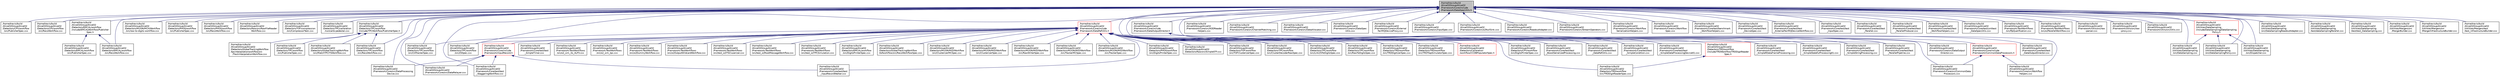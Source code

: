 digraph "/home/travis/build/AliceO2Group/AliceO2/Framework/Core/include/Framework/DataSpecUtils.h"
{
 // INTERACTIVE_SVG=YES
  bgcolor="transparent";
  edge [fontname="Helvetica",fontsize="10",labelfontname="Helvetica",labelfontsize="10"];
  node [fontname="Helvetica",fontsize="10",shape=record];
  Node41 [label="/home/travis/build\l/AliceO2Group/AliceO2\l/Framework/Core/include\l/Framework/DataSpecUtils.h",height=0.2,width=0.4,color="black", fillcolor="grey75", style="filled", fontcolor="black"];
  Node41 -> Node42 [dir="back",color="midnightblue",fontsize="10",style="solid",fontname="Helvetica"];
  Node42 [label="/home/travis/build\l/AliceO2Group/AliceO2\l/Detectors/CPV/workflow\l/src/PublisherSpec.cxx",height=0.2,width=0.4,color="black",URL="$df/d2e/CPV_2workflow_2src_2PublisherSpec_8cxx.html"];
  Node41 -> Node43 [dir="back",color="midnightblue",fontsize="10",style="solid",fontname="Helvetica"];
  Node43 [label="/home/travis/build\l/AliceO2Group/AliceO2\l/Detectors/CPV/workflow\l/src/RecoWorkflow.cxx",height=0.2,width=0.4,color="black",URL="$dd/d16/CPV_2workflow_2src_2RecoWorkflow_8cxx.html"];
  Node41 -> Node44 [dir="back",color="midnightblue",fontsize="10",style="solid",fontname="Helvetica"];
  Node44 [label="/home/travis/build\l/AliceO2Group/AliceO2\l/Detectors/EMCAL/workflow\l/include/EMCALWorkflow/Publisher\lSpec.h",height=0.2,width=0.4,color="black",URL="$d2/d55/EMCAL_2workflow_2include_2EMCALWorkflow_2PublisherSpec_8h.html"];
  Node44 -> Node45 [dir="back",color="midnightblue",fontsize="10",style="solid",fontname="Helvetica"];
  Node45 [label="/home/travis/build\l/AliceO2Group/AliceO2\l/Detectors/EMCAL/workflow\l/src/PublisherSpec.cxx",height=0.2,width=0.4,color="black",URL="$d4/d71/EMCAL_2workflow_2src_2PublisherSpec_8cxx.html"];
  Node44 -> Node46 [dir="back",color="midnightblue",fontsize="10",style="solid",fontname="Helvetica"];
  Node46 [label="/home/travis/build\l/AliceO2Group/AliceO2\l/Detectors/EMCAL/workflow\l/src/RecoWorkflow.cxx",height=0.2,width=0.4,color="black",URL="$d2/dbf/EMCAL_2workflow_2src_2RecoWorkflow_8cxx.html"];
  Node41 -> Node46 [dir="back",color="midnightblue",fontsize="10",style="solid",fontname="Helvetica"];
  Node41 -> Node47 [dir="back",color="midnightblue",fontsize="10",style="solid",fontname="Helvetica"];
  Node47 [label="/home/travis/build\l/AliceO2Group/AliceO2\l/Detectors/MUON/MCH/Workflow\l/src/raw-to-digits-workflow.cxx",height=0.2,width=0.4,color="black",URL="$d2/dc6/raw-to-digits-workflow_8cxx.html",tooltip="This is an executable that runs the decoding via DPL. "];
  Node41 -> Node48 [dir="back",color="midnightblue",fontsize="10",style="solid",fontname="Helvetica"];
  Node48 [label="/home/travis/build\l/AliceO2Group/AliceO2\l/Detectors/PHOS/workflow\l/src/PublisherSpec.cxx",height=0.2,width=0.4,color="black",URL="$d1/d8d/PHOS_2workflow_2src_2PublisherSpec_8cxx.html"];
  Node41 -> Node49 [dir="back",color="midnightblue",fontsize="10",style="solid",fontname="Helvetica"];
  Node49 [label="/home/travis/build\l/AliceO2Group/AliceO2\l/Detectors/PHOS/workflow\l/src/RecoWorkflow.cxx",height=0.2,width=0.4,color="black",URL="$d8/d7e/PHOS_2workflow_2src_2RecoWorkflow_8cxx.html"];
  Node41 -> Node50 [dir="back",color="midnightblue",fontsize="10",style="solid",fontname="Helvetica"];
  Node50 [label="/home/travis/build\l/AliceO2Group/AliceO2\l/Detectors/Raw/src/RawFileReader\lWorkflow.cxx",height=0.2,width=0.4,color="black",URL="$d3/d87/RawFileReaderWorkflow_8cxx.html"];
  Node41 -> Node51 [dir="back",color="midnightblue",fontsize="10",style="solid",fontname="Helvetica"];
  Node51 [label="/home/travis/build\l/AliceO2Group/AliceO2\l/Detectors/TOF/compression\l/src/CompressorTask.cxx",height=0.2,width=0.4,color="black",URL="$d7/d8c/CompressorTask_8cxx.html",tooltip="TOF raw data compressor task. "];
  Node41 -> Node52 [dir="back",color="midnightblue",fontsize="10",style="solid",fontname="Helvetica"];
  Node52 [label="/home/travis/build\l/AliceO2Group/AliceO2\l/Detectors/TPC/calibration\l/run/calib-pedestal.cxx",height=0.2,width=0.4,color="black",URL="$dd/d58/calib-pedestal_8cxx.html"];
  Node41 -> Node53 [dir="back",color="midnightblue",fontsize="10",style="solid",fontname="Helvetica"];
  Node53 [label="/home/travis/build\l/AliceO2Group/AliceO2\l/Detectors/TPC/workflow\l/include/TPCWorkflow/PublisherSpec.h",height=0.2,width=0.4,color="black",URL="$d9/d4e/TPC_2workflow_2include_2TPCWorkflow_2PublisherSpec_8h.html"];
  Node53 -> Node54 [dir="back",color="midnightblue",fontsize="10",style="solid",fontname="Helvetica"];
  Node54 [label="/home/travis/build\l/AliceO2Group/AliceO2\l/Detectors/GlobalTrackingWorkflow\l/src/MatchTPCITSWorkflow.cxx",height=0.2,width=0.4,color="black",URL="$d5/db4/MatchTPCITSWorkflow_8cxx.html"];
  Node53 -> Node55 [dir="back",color="midnightblue",fontsize="10",style="solid",fontname="Helvetica"];
  Node55 [label="/home/travis/build\l/AliceO2Group/AliceO2\l/Detectors/GlobalTrackingWorkflow\l/tpcinterpolationworkflow/src\l/TrackInterpolationWorkflow.cxx",height=0.2,width=0.4,color="black",URL="$d1/d67/TrackInterpolationWorkflow_8cxx.html"];
  Node53 -> Node56 [dir="back",color="midnightblue",fontsize="10",style="solid",fontname="Helvetica"];
  Node56 [label="/home/travis/build\l/AliceO2Group/AliceO2\l/Detectors/TPC/workflow\l/src/PublisherSpec.cxx",height=0.2,width=0.4,color="black",URL="$d4/dac/TPC_2workflow_2src_2PublisherSpec_8cxx.html"];
  Node53 -> Node57 [dir="back",color="midnightblue",fontsize="10",style="solid",fontname="Helvetica"];
  Node57 [label="/home/travis/build\l/AliceO2Group/AliceO2\l/Detectors/TPC/workflow\l/src/RecoWorkflow.cxx",height=0.2,width=0.4,color="black",URL="$d0/d80/TPC_2workflow_2src_2RecoWorkflow_8cxx.html"];
  Node41 -> Node58 [dir="back",color="midnightblue",fontsize="10",style="solid",fontname="Helvetica"];
  Node58 [label="/home/travis/build\l/AliceO2Group/AliceO2\l/Detectors/TPC/workflow\l/src/CATrackerSpec.cxx",height=0.2,width=0.4,color="black",URL="$da/d78/CATrackerSpec_8cxx.html",tooltip="Processor spec for running TPC CA tracking. "];
  Node41 -> Node57 [dir="back",color="midnightblue",fontsize="10",style="solid",fontname="Helvetica"];
  Node41 -> Node59 [dir="back",color="midnightblue",fontsize="10",style="solid",fontname="Helvetica"];
  Node59 [label="/home/travis/build\l/AliceO2Group/AliceO2\l/Detectors/TPC/workflow\l/src/ZSSpec.cxx",height=0.2,width=0.4,color="black",URL="$d2/dbc/ZSSpec_8cxx.html"];
  Node41 -> Node60 [dir="back",color="midnightblue",fontsize="10",style="solid",fontname="Helvetica"];
  Node60 [label="/home/travis/build\l/AliceO2Group/AliceO2\l/Framework/Core/include\l/Framework/DataOutputDirector.h",height=0.2,width=0.4,color="black",URL="$d4/d61/DataOutputDirector_8h.html"];
  Node60 -> Node61 [dir="back",color="midnightblue",fontsize="10",style="solid",fontname="Helvetica"];
  Node61 [label="/home/travis/build\l/AliceO2Group/AliceO2\l/Framework/Core/include\l/Framework/CommonDataProcessors.h",height=0.2,width=0.4,color="red",URL="$d6/d58/CommonDataProcessors_8h.html"];
  Node61 -> Node62 [dir="back",color="midnightblue",fontsize="10",style="solid",fontname="Helvetica"];
  Node62 [label="/home/travis/build\l/AliceO2Group/AliceO2\l/Framework/Core/src/CommonData\lProcessors.cxx",height=0.2,width=0.4,color="black",URL="$df/d93/CommonDataProcessors_8cxx.html"];
  Node61 -> Node63 [dir="back",color="midnightblue",fontsize="10",style="solid",fontname="Helvetica"];
  Node63 [label="/home/travis/build\l/AliceO2Group/AliceO2\l/Framework/Core/src/Workflow\lHelpers.cxx",height=0.2,width=0.4,color="black",URL="$dc/da7/WorkflowHelpers_8cxx.html"];
  Node60 -> Node67 [dir="back",color="midnightblue",fontsize="10",style="solid",fontname="Helvetica"];
  Node67 [label="/home/travis/build\l/AliceO2Group/AliceO2\l/Framework/Core/src/DataOutput\lDirector.cxx",height=0.2,width=0.4,color="black",URL="$db/d61/DataOutputDirector_8cxx.html"];
  Node60 -> Node68 [dir="back",color="midnightblue",fontsize="10",style="solid",fontname="Helvetica"];
  Node68 [label="/home/travis/build\l/AliceO2Group/AliceO2\l/Framework/Core/test/test\l_DataOutputDirector.cxx",height=0.2,width=0.4,color="black",URL="$d8/de2/test__DataOutputDirector_8cxx.html"];
  Node41 -> Node69 [dir="back",color="midnightblue",fontsize="10",style="solid",fontname="Helvetica"];
  Node69 [label="/home/travis/build\l/AliceO2Group/AliceO2\l/Framework/Core/include\l/Framework/DataRefUtils.h",height=0.2,width=0.4,color="red",URL="$d5/db8/DataRefUtils_8h.html"];
  Node69 -> Node70 [dir="back",color="midnightblue",fontsize="10",style="solid",fontname="Helvetica"];
  Node70 [label="/home/travis/build\l/AliceO2Group/AliceO2\l/Detectors/Calibration\l/workflow/CCDBPopulatorSpec.h",height=0.2,width=0.4,color="red",URL="$df/df4/CCDBPopulatorSpec_8h.html"];
  Node69 -> Node72 [dir="back",color="midnightblue",fontsize="10",style="solid",fontname="Helvetica"];
  Node72 [label="/home/travis/build\l/AliceO2Group/AliceO2\l/Detectors/CPV/workflow\l/src/DigitsPrinterSpec.cxx",height=0.2,width=0.4,color="black",URL="$d1/d97/CPV_2workflow_2src_2DigitsPrinterSpec_8cxx.html"];
  Node69 -> Node73 [dir="back",color="midnightblue",fontsize="10",style="solid",fontname="Helvetica"];
  Node73 [label="/home/travis/build\l/AliceO2Group/AliceO2\l/Detectors/EMCAL/workflow\l/src/DigitsPrinterSpec.cxx",height=0.2,width=0.4,color="black",URL="$db/dd5/EMCAL_2workflow_2src_2DigitsPrinterSpec_8cxx.html"];
  Node69 -> Node74 [dir="back",color="midnightblue",fontsize="10",style="solid",fontname="Helvetica"];
  Node74 [label="/home/travis/build\l/AliceO2Group/AliceO2\l/Detectors/GlobalTrackingWorkflow\l/tofworkflow/src/RecoWorkflowSpec.cxx",height=0.2,width=0.4,color="black",URL="$d8/d84/RecoWorkflowSpec_8cxx.html"];
  Node69 -> Node75 [dir="back",color="midnightblue",fontsize="10",style="solid",fontname="Helvetica"];
  Node75 [label="/home/travis/build\l/AliceO2Group/AliceO2\l/Detectors/MUON/MID/Workflow\l/src/ClusterizerMCSpec.cxx",height=0.2,width=0.4,color="black",URL="$d3/d1e/ClusterizerMCSpec_8cxx.html",tooltip="Data processor spec for MID MC clustering device. "];
  Node69 -> Node76 [dir="back",color="midnightblue",fontsize="10",style="solid",fontname="Helvetica"];
  Node76 [label="/home/travis/build\l/AliceO2Group/AliceO2\l/Detectors/MUON/MID/Workflow\l/src/ClusterizerSpec.cxx",height=0.2,width=0.4,color="black",URL="$d6/d57/MUON_2MID_2Workflow_2src_2ClusterizerSpec_8cxx.html",tooltip="Data processor spec for MID clustering device. "];
  Node69 -> Node77 [dir="back",color="midnightblue",fontsize="10",style="solid",fontname="Helvetica"];
  Node77 [label="/home/travis/build\l/AliceO2Group/AliceO2\l/Detectors/MUON/MID/Workflow\l/src/RawWriterSpec.cxx",height=0.2,width=0.4,color="black",URL="$db/dd6/RawWriterSpec_8cxx.html",tooltip="Digits to raw converter spec for MID. "];
  Node69 -> Node78 [dir="back",color="midnightblue",fontsize="10",style="solid",fontname="Helvetica"];
  Node78 [label="/home/travis/build\l/AliceO2Group/AliceO2\l/Detectors/MUON/MID/Workflow\l/src/TrackerMCSpec.cxx",height=0.2,width=0.4,color="black",URL="$da/d28/TrackerMCSpec_8cxx.html",tooltip="Data processor spec for MID MC tracker device. "];
  Node69 -> Node79 [dir="back",color="midnightblue",fontsize="10",style="solid",fontname="Helvetica"];
  Node79 [label="/home/travis/build\l/AliceO2Group/AliceO2\l/Detectors/MUON/MID/Workflow\l/src/TrackerSpec.cxx",height=0.2,width=0.4,color="black",URL="$db/da5/MUON_2MID_2Workflow_2src_2TrackerSpec_8cxx.html",tooltip="Data processor spec for MID tracker device. "];
  Node69 -> Node80 [dir="back",color="midnightblue",fontsize="10",style="solid",fontname="Helvetica"];
  Node80 [label="/home/travis/build\l/AliceO2Group/AliceO2\l/Detectors/PHOS/workflow\l/src/DigitsPrinterSpec.cxx",height=0.2,width=0.4,color="black",URL="$df/dc5/PHOS_2workflow_2src_2DigitsPrinterSpec_8cxx.html"];
  Node69 -> Node81 [dir="back",color="midnightblue",fontsize="10",style="solid",fontname="Helvetica"];
  Node81 [label="/home/travis/build\l/AliceO2Group/AliceO2\l/Detectors/Raw/src/SimpleSTF.cxx",height=0.2,width=0.4,color="black",URL="$de/dc0/SimpleSTF_8cxx.html",tooltip="Mocked STF with InputRecord for standalone tests. "];
  Node69 -> Node82 [dir="back",color="midnightblue",fontsize="10",style="solid",fontname="Helvetica"];
  Node82 [label="/home/travis/build\l/AliceO2Group/AliceO2\l/Detectors/TOF/workflow\l/src/TOFClusterizerSpec.cxx",height=0.2,width=0.4,color="black",URL="$da/df1/TOFClusterizerSpec_8cxx.html"];
  Node69 -> Node58 [dir="back",color="midnightblue",fontsize="10",style="solid",fontname="Helvetica"];
  Node69 -> Node83 [dir="back",color="midnightblue",fontsize="10",style="solid",fontname="Helvetica"];
  Node83 [label="/home/travis/build\l/AliceO2Group/AliceO2\l/Detectors/TPC/workflow\l/src/ClusterDecoderRawSpec.cxx",height=0.2,width=0.4,color="black",URL="$d9/d7b/ClusterDecoderRawSpec_8cxx.html",tooltip="Processor spec for decoder of TPC raw cluster data. "];
  Node69 -> Node84 [dir="back",color="midnightblue",fontsize="10",style="solid",fontname="Helvetica"];
  Node84 [label="/home/travis/build\l/AliceO2Group/AliceO2\l/Detectors/TPC/workflow\l/src/LinkZSToDigitsSpec.cxx",height=0.2,width=0.4,color="black",URL="$dc/df5/LinkZSToDigitsSpec_8cxx.html"];
  Node69 -> Node85 [dir="back",color="midnightblue",fontsize="10",style="solid",fontname="Helvetica"];
  Node85 [label="/home/travis/build\l/AliceO2Group/AliceO2\l/Detectors/TPC/workflow\l/src/RawToDigitsSpec.cxx",height=0.2,width=0.4,color="black",URL="$d5/d78/RawToDigitsSpec_8cxx.html"];
  Node69 -> Node59 [dir="back",color="midnightblue",fontsize="10",style="solid",fontname="Helvetica"];
  Node69 -> Node86 [dir="back",color="midnightblue",fontsize="10",style="solid",fontname="Helvetica"];
  Node86 [label="/home/travis/build\l/AliceO2Group/AliceO2\l/Detectors/TRD/workflow\l/include/TRDWorkflow/TRDDigitReader\lSpec.h",height=0.2,width=0.4,color="red",URL="$df/d1b/TRDDigitReaderSpec_8h.html"];
  Node86 -> Node87 [dir="back",color="midnightblue",fontsize="10",style="solid",fontname="Helvetica"];
  Node87 [label="/home/travis/build\l/AliceO2Group/AliceO2\l/Detectors/TRD/workflow\l/src/TRDDigitReaderSpec.cxx",height=0.2,width=0.4,color="black",URL="$d7/da6/TRDDigitReaderSpec_8cxx.html"];
  Node69 -> Node89 [dir="back",color="midnightblue",fontsize="10",style="solid",fontname="Helvetica"];
  Node89 [label="/home/travis/build\l/AliceO2Group/AliceO2\l/Detectors/TRD/workflow\l/src/TRDDigitizerSpec.cxx",height=0.2,width=0.4,color="black",URL="$d6/df2/TRDDigitizerSpec_8cxx.html"];
  Node69 -> Node87 [dir="back",color="midnightblue",fontsize="10",style="solid",fontname="Helvetica"];
  Node69 -> Node90 [dir="back",color="midnightblue",fontsize="10",style="solid",fontname="Helvetica"];
  Node90 [label="/home/travis/build\l/AliceO2Group/AliceO2\l/Detectors/TRD/workflow\l/src/TRDTrapSimulatorSpec.cxx",height=0.2,width=0.4,color="black",URL="$dd/de7/TRDTrapSimulatorSpec_8cxx.html"];
  Node69 -> Node91 [dir="back",color="midnightblue",fontsize="10",style="solid",fontname="Helvetica"];
  Node91 [label="/home/travis/build\l/AliceO2Group/AliceO2\l/Framework/Core/include\l/Framework/InputRecord.h",height=0.2,width=0.4,color="red",URL="$d6/d5c/InputRecord_8h.html"];
  Node91 -> Node177 [dir="back",color="midnightblue",fontsize="10",style="solid",fontname="Helvetica"];
  Node177 [label="/home/travis/build\l/AliceO2Group/AliceO2\l/Framework/Core/src/DataProcessing\lDevice.cxx",height=0.2,width=0.4,color="black",URL="$db/dac/DataProcessingDevice_8cxx.html"];
  Node91 -> Node681 [dir="back",color="midnightblue",fontsize="10",style="solid",fontname="Helvetica"];
  Node681 [label="/home/travis/build\l/AliceO2Group/AliceO2\l/Framework/Core/src/DataRelayer.cxx",height=0.2,width=0.4,color="black",URL="$d1/d57/DataRelayer_8cxx.html"];
  Node91 -> Node592 [dir="back",color="midnightblue",fontsize="10",style="solid",fontname="Helvetica"];
  Node592 [label="/home/travis/build\l/AliceO2Group/AliceO2\l/Framework/Core/test/test\l_InputRecordWalker.cxx",height=0.2,width=0.4,color="black",URL="$dc/d05/test__InputRecordWalker_8cxx.html"];
  Node91 -> Node474 [dir="back",color="midnightblue",fontsize="10",style="solid",fontname="Helvetica"];
  Node474 [label="/home/travis/build\l/AliceO2Group/AliceO2\l/Framework/Core/test/test\l_StaggeringWorkflow.cxx",height=0.2,width=0.4,color="black",URL="$dd/d16/test__StaggeringWorkflow_8cxx.html"];
  Node69 -> Node519 [dir="back",color="midnightblue",fontsize="10",style="solid",fontname="Helvetica"];
  Node519 [label="/home/travis/build\l/AliceO2Group/AliceO2\l/Framework/Core/test/test\l_BoostSerializedProcessing.cxx",height=0.2,width=0.4,color="black",URL="$dc/d58/test__BoostSerializedProcessing_8cxx.html"];
  Node69 -> Node688 [dir="back",color="midnightblue",fontsize="10",style="solid",fontname="Helvetica"];
  Node688 [label="/home/travis/build\l/AliceO2Group/AliceO2\l/Framework/Core/test/test\l_DataRefUtils.cxx",height=0.2,width=0.4,color="black",URL="$dc/de9/test__DataRefUtils_8cxx.html"];
  Node69 -> Node592 [dir="back",color="midnightblue",fontsize="10",style="solid",fontname="Helvetica"];
  Node69 -> Node527 [dir="back",color="midnightblue",fontsize="10",style="solid",fontname="Helvetica"];
  Node527 [label="/home/travis/build\l/AliceO2Group/AliceO2\l/Framework/Core/test/test\l_ParallelPipeline.cxx",height=0.2,width=0.4,color="black",URL="$d8/d7e/test__ParallelPipeline_8cxx.html"];
  Node69 -> Node531 [dir="back",color="midnightblue",fontsize="10",style="solid",fontname="Helvetica"];
  Node531 [label="/home/travis/build\l/AliceO2Group/AliceO2\l/Framework/Core/test/test\l_SimpleCondition.cxx",height=0.2,width=0.4,color="black",URL="$df/d11/test__SimpleCondition_8cxx.html"];
  Node69 -> Node532 [dir="back",color="midnightblue",fontsize="10",style="solid",fontname="Helvetica"];
  Node532 [label="/home/travis/build\l/AliceO2Group/AliceO2\l/Framework/Core/test/test\l_SimpleDataProcessingDevice01.cxx",height=0.2,width=0.4,color="black",URL="$d5/d24/test__SimpleDataProcessingDevice01_8cxx.html"];
  Node69 -> Node533 [dir="back",color="midnightblue",fontsize="10",style="solid",fontname="Helvetica"];
  Node533 [label="/home/travis/build\l/AliceO2Group/AliceO2\l/Framework/Core/test/test\l_SimpleRDataFrameProcessing.cxx",height=0.2,width=0.4,color="black",URL="$da/d97/test__SimpleRDataFrameProcessing_8cxx.html"];
  Node69 -> Node534 [dir="back",color="midnightblue",fontsize="10",style="solid",fontname="Helvetica"];
  Node534 [label="/home/travis/build\l/AliceO2Group/AliceO2\l/Framework/Core/test/test\l_SimpleStatefulProcessing01.cxx",height=0.2,width=0.4,color="black",URL="$da/d12/test__SimpleStatefulProcessing01_8cxx.html"];
  Node69 -> Node535 [dir="back",color="midnightblue",fontsize="10",style="solid",fontname="Helvetica"];
  Node535 [label="/home/travis/build\l/AliceO2Group/AliceO2\l/Framework/Core/test/test\l_SimpleStringProcessing.cxx",height=0.2,width=0.4,color="black",URL="$d4/d92/test__SimpleStringProcessing_8cxx.html"];
  Node69 -> Node536 [dir="back",color="midnightblue",fontsize="10",style="solid",fontname="Helvetica"];
  Node536 [label="/home/travis/build\l/AliceO2Group/AliceO2\l/Framework/Core/test/test\l_SimpleTimer.cxx",height=0.2,width=0.4,color="black",URL="$db/d3e/test__SimpleTimer_8cxx.html"];
  Node69 -> Node594 [dir="back",color="midnightblue",fontsize="10",style="solid",fontname="Helvetica"];
  Node594 [label="/home/travis/build\l/AliceO2Group/AliceO2\l/Framework/TestWorkflows\l/src/o2_sim_its_ALP3.cxx",height=0.2,width=0.4,color="black",URL="$dd/d2b/o2__sim__its__ALP3_8cxx.html"];
  Node69 -> Node595 [dir="back",color="midnightblue",fontsize="10",style="solid",fontname="Helvetica"];
  Node595 [label="/home/travis/build\l/AliceO2Group/AliceO2\l/Framework/TestWorkflows\l/src/o2_sim_tpc.cxx",height=0.2,width=0.4,color="black",URL="$d7/d11/o2__sim__tpc_8cxx.html"];
  Node69 -> Node545 [dir="back",color="midnightblue",fontsize="10",style="solid",fontname="Helvetica"];
  Node545 [label="/home/travis/build\l/AliceO2Group/AliceO2\l/Framework/TestWorkflows\l/src/o2DummyWorkflow.cxx",height=0.2,width=0.4,color="black",URL="$da/dfd/o2DummyWorkflow_8cxx.html"];
  Node69 -> Node477 [dir="back",color="midnightblue",fontsize="10",style="solid",fontname="Helvetica"];
  Node477 [label="/home/travis/build\l/AliceO2Group/AliceO2\l/Framework/TestWorkflows\l/src/o2OutputWildcardWorkflow.cxx",height=0.2,width=0.4,color="black",URL="$d1/d91/o2OutputWildcardWorkflow_8cxx.html"];
  Node69 -> Node550 [dir="back",color="midnightblue",fontsize="10",style="solid",fontname="Helvetica"];
  Node550 [label="/home/travis/build\l/AliceO2Group/AliceO2\l/Framework/TestWorkflows\l/src/test_o2ITSCluserizer.cxx",height=0.2,width=0.4,color="black",URL="$db/dbe/test__o2ITSCluserizer_8cxx.html"];
  Node69 -> Node551 [dir="back",color="midnightblue",fontsize="10",style="solid",fontname="Helvetica"];
  Node551 [label="/home/travis/build\l/AliceO2Group/AliceO2\l/Framework/TestWorkflows\l/src/test_o2RootMessageWorkflow.cxx",height=0.2,width=0.4,color="black",URL="$d6/d4c/test__o2RootMessageWorkflow_8cxx.html"];
  Node69 -> Node552 [dir="back",color="midnightblue",fontsize="10",style="solid",fontname="Helvetica"];
  Node552 [label="/home/travis/build\l/AliceO2Group/AliceO2\l/Framework/TestWorkflows\l/src/test_o2TPCSimulation.cxx",height=0.2,width=0.4,color="black",URL="$d1/d09/test__o2TPCSimulation_8cxx.html"];
  Node41 -> Node174 [dir="back",color="midnightblue",fontsize="10",style="solid",fontname="Helvetica"];
  Node174 [label="/home/travis/build\l/AliceO2Group/AliceO2\l/Framework/Core/src/AODReader\lHelpers.cxx",height=0.2,width=0.4,color="black",URL="$d4/dc5/AODReaderHelpers_8cxx.html"];
  Node41 -> Node690 [dir="back",color="midnightblue",fontsize="10",style="solid",fontname="Helvetica"];
  Node690 [label="/home/travis/build\l/AliceO2Group/AliceO2\l/Framework/Core/src/ChannelMatching.cxx",height=0.2,width=0.4,color="black",URL="$d6/d34/ChannelMatching_8cxx.html"];
  Node41 -> Node62 [dir="back",color="midnightblue",fontsize="10",style="solid",fontname="Helvetica"];
  Node41 -> Node691 [dir="back",color="midnightblue",fontsize="10",style="solid",fontname="Helvetica"];
  Node691 [label="/home/travis/build\l/AliceO2Group/AliceO2\l/Framework/Core/src/DataAllocator.cxx",height=0.2,width=0.4,color="black",URL="$db/d9d/DataAllocator_8cxx.html"];
  Node41 -> Node177 [dir="back",color="midnightblue",fontsize="10",style="solid",fontname="Helvetica"];
  Node41 -> Node681 [dir="back",color="midnightblue",fontsize="10",style="solid",fontname="Helvetica"];
  Node41 -> Node692 [dir="back",color="midnightblue",fontsize="10",style="solid",fontname="Helvetica"];
  Node692 [label="/home/travis/build\l/AliceO2Group/AliceO2\l/Framework/Core/src/DataSpec\lUtils.cxx",height=0.2,width=0.4,color="black",URL="$d4/dab/DataSpecUtils_8cxx.html"];
  Node41 -> Node455 [dir="back",color="midnightblue",fontsize="10",style="solid",fontname="Helvetica"];
  Node455 [label="/home/travis/build\l/AliceO2Group/AliceO2\l/Framework/Core/src/External\lFairMQDeviceProxy.cxx",height=0.2,width=0.4,color="black",URL="$dc/df3/ExternalFairMQDeviceProxy_8cxx.html"];
  Node41 -> Node693 [dir="back",color="midnightblue",fontsize="10",style="solid",fontname="Helvetica"];
  Node693 [label="/home/travis/build\l/AliceO2Group/AliceO2\l/Framework/Core/src/InputSpec.cxx",height=0.2,width=0.4,color="black",URL="$d6/dda/InputSpec_8cxx.html"];
  Node41 -> Node518 [dir="back",color="midnightblue",fontsize="10",style="solid",fontname="Helvetica"];
  Node518 [label="/home/travis/build\l/AliceO2Group/AliceO2\l/Framework/Core/src/o2NullSink.cxx",height=0.2,width=0.4,color="black",URL="$db/d7a/o2NullSink_8cxx.html"];
  Node41 -> Node489 [dir="back",color="midnightblue",fontsize="10",style="solid",fontname="Helvetica"];
  Node489 [label="/home/travis/build\l/AliceO2Group/AliceO2\l/Framework/Core/src/ReadoutAdapter.cxx",height=0.2,width=0.4,color="black",URL="$da/df2/ReadoutAdapter_8cxx.html"];
  Node41 -> Node694 [dir="back",color="midnightblue",fontsize="10",style="solid",fontname="Helvetica"];
  Node694 [label="/home/travis/build\l/AliceO2Group/AliceO2\l/Framework/Core/src/StreamOperators.cxx",height=0.2,width=0.4,color="black",URL="$d2/d13/StreamOperators_8cxx.html"];
  Node41 -> Node63 [dir="back",color="midnightblue",fontsize="10",style="solid",fontname="Helvetica"];
  Node41 -> Node589 [dir="back",color="midnightblue",fontsize="10",style="solid",fontname="Helvetica"];
  Node589 [label="/home/travis/build\l/AliceO2Group/AliceO2\l/Framework/Core/src/Workflow\lSerializationHelpers.cxx",height=0.2,width=0.4,color="black",URL="$d0/d54/WorkflowSerializationHelpers_8cxx.html"];
  Node41 -> Node590 [dir="back",color="midnightblue",fontsize="10",style="solid",fontname="Helvetica"];
  Node590 [label="/home/travis/build\l/AliceO2Group/AliceO2\l/Framework/Core/src/Workflow\lSpec.cxx",height=0.2,width=0.4,color="black",URL="$d1/d43/WorkflowSpec_8cxx.html"];
  Node41 -> Node587 [dir="back",color="midnightblue",fontsize="10",style="solid",fontname="Helvetica"];
  Node587 [label="/home/travis/build\l/AliceO2Group/AliceO2\l/Framework/Core/test/benchmark\l_WorkflowHelpers.cxx",height=0.2,width=0.4,color="black",URL="$df/d36/benchmark__WorkflowHelpers_8cxx.html"];
  Node41 -> Node456 [dir="back",color="midnightblue",fontsize="10",style="solid",fontname="Helvetica"];
  Node456 [label="/home/travis/build\l/AliceO2Group/AliceO2\l/Framework/Core/test/test\l_DeviceSpec.cxx",height=0.2,width=0.4,color="black",URL="$d9/d51/test__DeviceSpec_8cxx.html"];
  Node41 -> Node492 [dir="back",color="midnightblue",fontsize="10",style="solid",fontname="Helvetica"];
  Node492 [label="/home/travis/build\l/AliceO2Group/AliceO2\l/Framework/Core/test/test\l_ExternalFairMQDeviceWorkflow.cxx",height=0.2,width=0.4,color="black",URL="$d4/d00/test__ExternalFairMQDeviceWorkflow_8cxx.html"];
  Node41 -> Node695 [dir="back",color="midnightblue",fontsize="10",style="solid",fontname="Helvetica"];
  Node695 [label="/home/travis/build\l/AliceO2Group/AliceO2\l/Framework/Core/test/test\l_InputSpec.cxx",height=0.2,width=0.4,color="black",URL="$d5/d5b/test__InputSpec_8cxx.html"];
  Node41 -> Node526 [dir="back",color="midnightblue",fontsize="10",style="solid",fontname="Helvetica"];
  Node526 [label="/home/travis/build\l/AliceO2Group/AliceO2\l/Framework/Core/test/test\l_Parallel.cxx",height=0.2,width=0.4,color="black",URL="$d3/d66/test__Parallel_8cxx.html"];
  Node41 -> Node527 [dir="back",color="midnightblue",fontsize="10",style="solid",fontname="Helvetica"];
  Node41 -> Node528 [dir="back",color="midnightblue",fontsize="10",style="solid",fontname="Helvetica"];
  Node528 [label="/home/travis/build\l/AliceO2Group/AliceO2\l/Framework/Core/test/test\l_ParallelProducer.cxx",height=0.2,width=0.4,color="black",URL="$d0/d0b/test__ParallelProducer_8cxx.html"];
  Node41 -> Node474 [dir="back",color="midnightblue",fontsize="10",style="solid",fontname="Helvetica"];
  Node41 -> Node588 [dir="back",color="midnightblue",fontsize="10",style="solid",fontname="Helvetica"];
  Node588 [label="/home/travis/build\l/AliceO2Group/AliceO2\l/Framework/Core/test/test\l_WorkflowHelpers.cxx",height=0.2,width=0.4,color="black",URL="$de/dc3/test__WorkflowHelpers_8cxx.html"];
  Node41 -> Node696 [dir="back",color="midnightblue",fontsize="10",style="solid",fontname="Helvetica"];
  Node696 [label="/home/travis/build\l/AliceO2Group/AliceO2\l/Framework/Core/test/unittest\l_DataSpecUtils.cxx",height=0.2,width=0.4,color="black",URL="$dd/dfd/unittest__DataSpecUtils_8cxx.html"];
  Node41 -> Node490 [dir="back",color="midnightblue",fontsize="10",style="solid",fontname="Helvetica"];
  Node490 [label="/home/travis/build\l/AliceO2Group/AliceO2\l/Framework/TestWorkflows\l/src/flpQualification.cxx",height=0.2,width=0.4,color="black",URL="$db/d1a/flpQualification_8cxx.html"];
  Node41 -> Node546 [dir="back",color="midnightblue",fontsize="10",style="solid",fontname="Helvetica"];
  Node546 [label="/home/travis/build\l/AliceO2Group/AliceO2\l/Framework/TestWorkflows\l/src/o2ParallelWorkflow.cxx",height=0.2,width=0.4,color="black",URL="$d3/d09/o2ParallelWorkflow_8cxx.html"];
  Node41 -> Node555 [dir="back",color="midnightblue",fontsize="10",style="solid",fontname="Helvetica"];
  Node555 [label="/home/travis/build\l/AliceO2Group/AliceO2\l/Framework/Utils/src/raw\l-parser.cxx",height=0.2,width=0.4,color="black",URL="$d4/d96/raw-parser_8cxx.html"];
  Node41 -> Node495 [dir="back",color="midnightblue",fontsize="10",style="solid",fontname="Helvetica"];
  Node495 [label="/home/travis/build\l/AliceO2Group/AliceO2\l/Framework/Utils/src/raw\l-proxy.cxx",height=0.2,width=0.4,color="black",URL="$df/de6/raw-proxy_8cxx.html"];
  Node41 -> Node629 [dir="back",color="midnightblue",fontsize="10",style="solid",fontname="Helvetica"];
  Node629 [label="/home/travis/build\l/AliceO2Group/AliceO2\l/Framework/Utils/src/Utils.cxx",height=0.2,width=0.4,color="black",URL="$d7/d79/Framework_2Utils_2src_2Utils_8cxx.html"];
  Node41 -> Node697 [dir="back",color="midnightblue",fontsize="10",style="solid",fontname="Helvetica"];
  Node697 [label="/home/travis/build\l/AliceO2Group/AliceO2\l/Utilities/DataSampling\l/include/DataSampling/DataSampling\lPolicy.h",height=0.2,width=0.4,color="red",URL="$d2/d1b/DataSamplingPolicy_8h.html",tooltip="A declaration of O2 Data Sampling Policy. "];
  Node697 -> Node483 [dir="back",color="midnightblue",fontsize="10",style="solid",fontname="Helvetica"];
  Node483 [label="/home/travis/build\l/AliceO2Group/AliceO2\l/Utilities/DataSampling\l/src/DataSampling.cxx",height=0.2,width=0.4,color="black",URL="$d0/dd6/DataSampling_8cxx.html",tooltip="Implementation of O2 Data Sampling, v1.0. "];
  Node697 -> Node698 [dir="back",color="midnightblue",fontsize="10",style="solid",fontname="Helvetica"];
  Node698 [label="/home/travis/build\l/AliceO2Group/AliceO2\l/Utilities/DataSampling\l/src/DataSamplingPolicy.cxx",height=0.2,width=0.4,color="black",URL="$de/d3b/DataSamplingPolicy_8cxx.html",tooltip="Implementation of O2 Data Sampling Policy. "];
  Node697 -> Node484 [dir="back",color="midnightblue",fontsize="10",style="solid",fontname="Helvetica"];
  Node484 [label="/home/travis/build\l/AliceO2Group/AliceO2\l/Utilities/DataSampling\l/src/Dispatcher.cxx",height=0.2,width=0.4,color="black",URL="$d1/dca/Dispatcher_8cxx.html",tooltip="Implementation of Dispatcher for O2 Data Sampling. "];
  Node41 -> Node483 [dir="back",color="midnightblue",fontsize="10",style="solid",fontname="Helvetica"];
  Node41 -> Node698 [dir="back",color="midnightblue",fontsize="10",style="solid",fontname="Helvetica"];
  Node41 -> Node497 [dir="back",color="midnightblue",fontsize="10",style="solid",fontname="Helvetica"];
  Node497 [label="/home/travis/build\l/AliceO2Group/AliceO2\l/Utilities/DataSampling\l/src/DataSamplingReadoutAdapter.cxx",height=0.2,width=0.4,color="black",URL="$dc/da2/DataSamplingReadoutAdapter_8cxx.html"];
  Node41 -> Node484 [dir="back",color="midnightblue",fontsize="10",style="solid",fontname="Helvetica"];
  Node41 -> Node561 [dir="back",color="midnightblue",fontsize="10",style="solid",fontname="Helvetica"];
  Node561 [label="/home/travis/build\l/AliceO2Group/AliceO2\l/Utilities/DataSampling\l/test/dataSamplingParallel.cxx",height=0.2,width=0.4,color="black",URL="$d3/dbe/dataSamplingParallel_8cxx.html"];
  Node41 -> Node498 [dir="back",color="midnightblue",fontsize="10",style="solid",fontname="Helvetica"];
  Node498 [label="/home/travis/build\l/AliceO2Group/AliceO2\l/Utilities/DataSampling\l/test/test_DataSampling.cxx",height=0.2,width=0.4,color="black",URL="$d1/de8/test__DataSampling_8cxx.html"];
  Node41 -> Node485 [dir="back",color="midnightblue",fontsize="10",style="solid",fontname="Helvetica"];
  Node485 [label="/home/travis/build\l/AliceO2Group/AliceO2\l/Utilities/Mergers/src\l/MergerBuilder.cxx",height=0.2,width=0.4,color="black",URL="$d8/d56/MergerBuilder_8cxx.html",tooltip="Definition of MergerBuilder for O2 Mergers. "];
  Node41 -> Node606 [dir="back",color="midnightblue",fontsize="10",style="solid",fontname="Helvetica"];
  Node606 [label="/home/travis/build\l/AliceO2Group/AliceO2\l/Utilities/Mergers/src\l/MergerInfrastructureBuilder.cxx",height=0.2,width=0.4,color="black",URL="$d4/dda/MergerInfrastructureBuilder_8cxx.html",tooltip="Definition of Mergers&#39; Infrastructure Builder. "];
  Node41 -> Node607 [dir="back",color="midnightblue",fontsize="10",style="solid",fontname="Helvetica"];
  Node607 [label="/home/travis/build\l/AliceO2Group/AliceO2\l/Utilities/Mergers/test\l/test_InfrastructureBuilder.cxx",height=0.2,width=0.4,color="black",URL="$d9/db1/test__InfrastructureBuilder_8cxx.html"];
}
